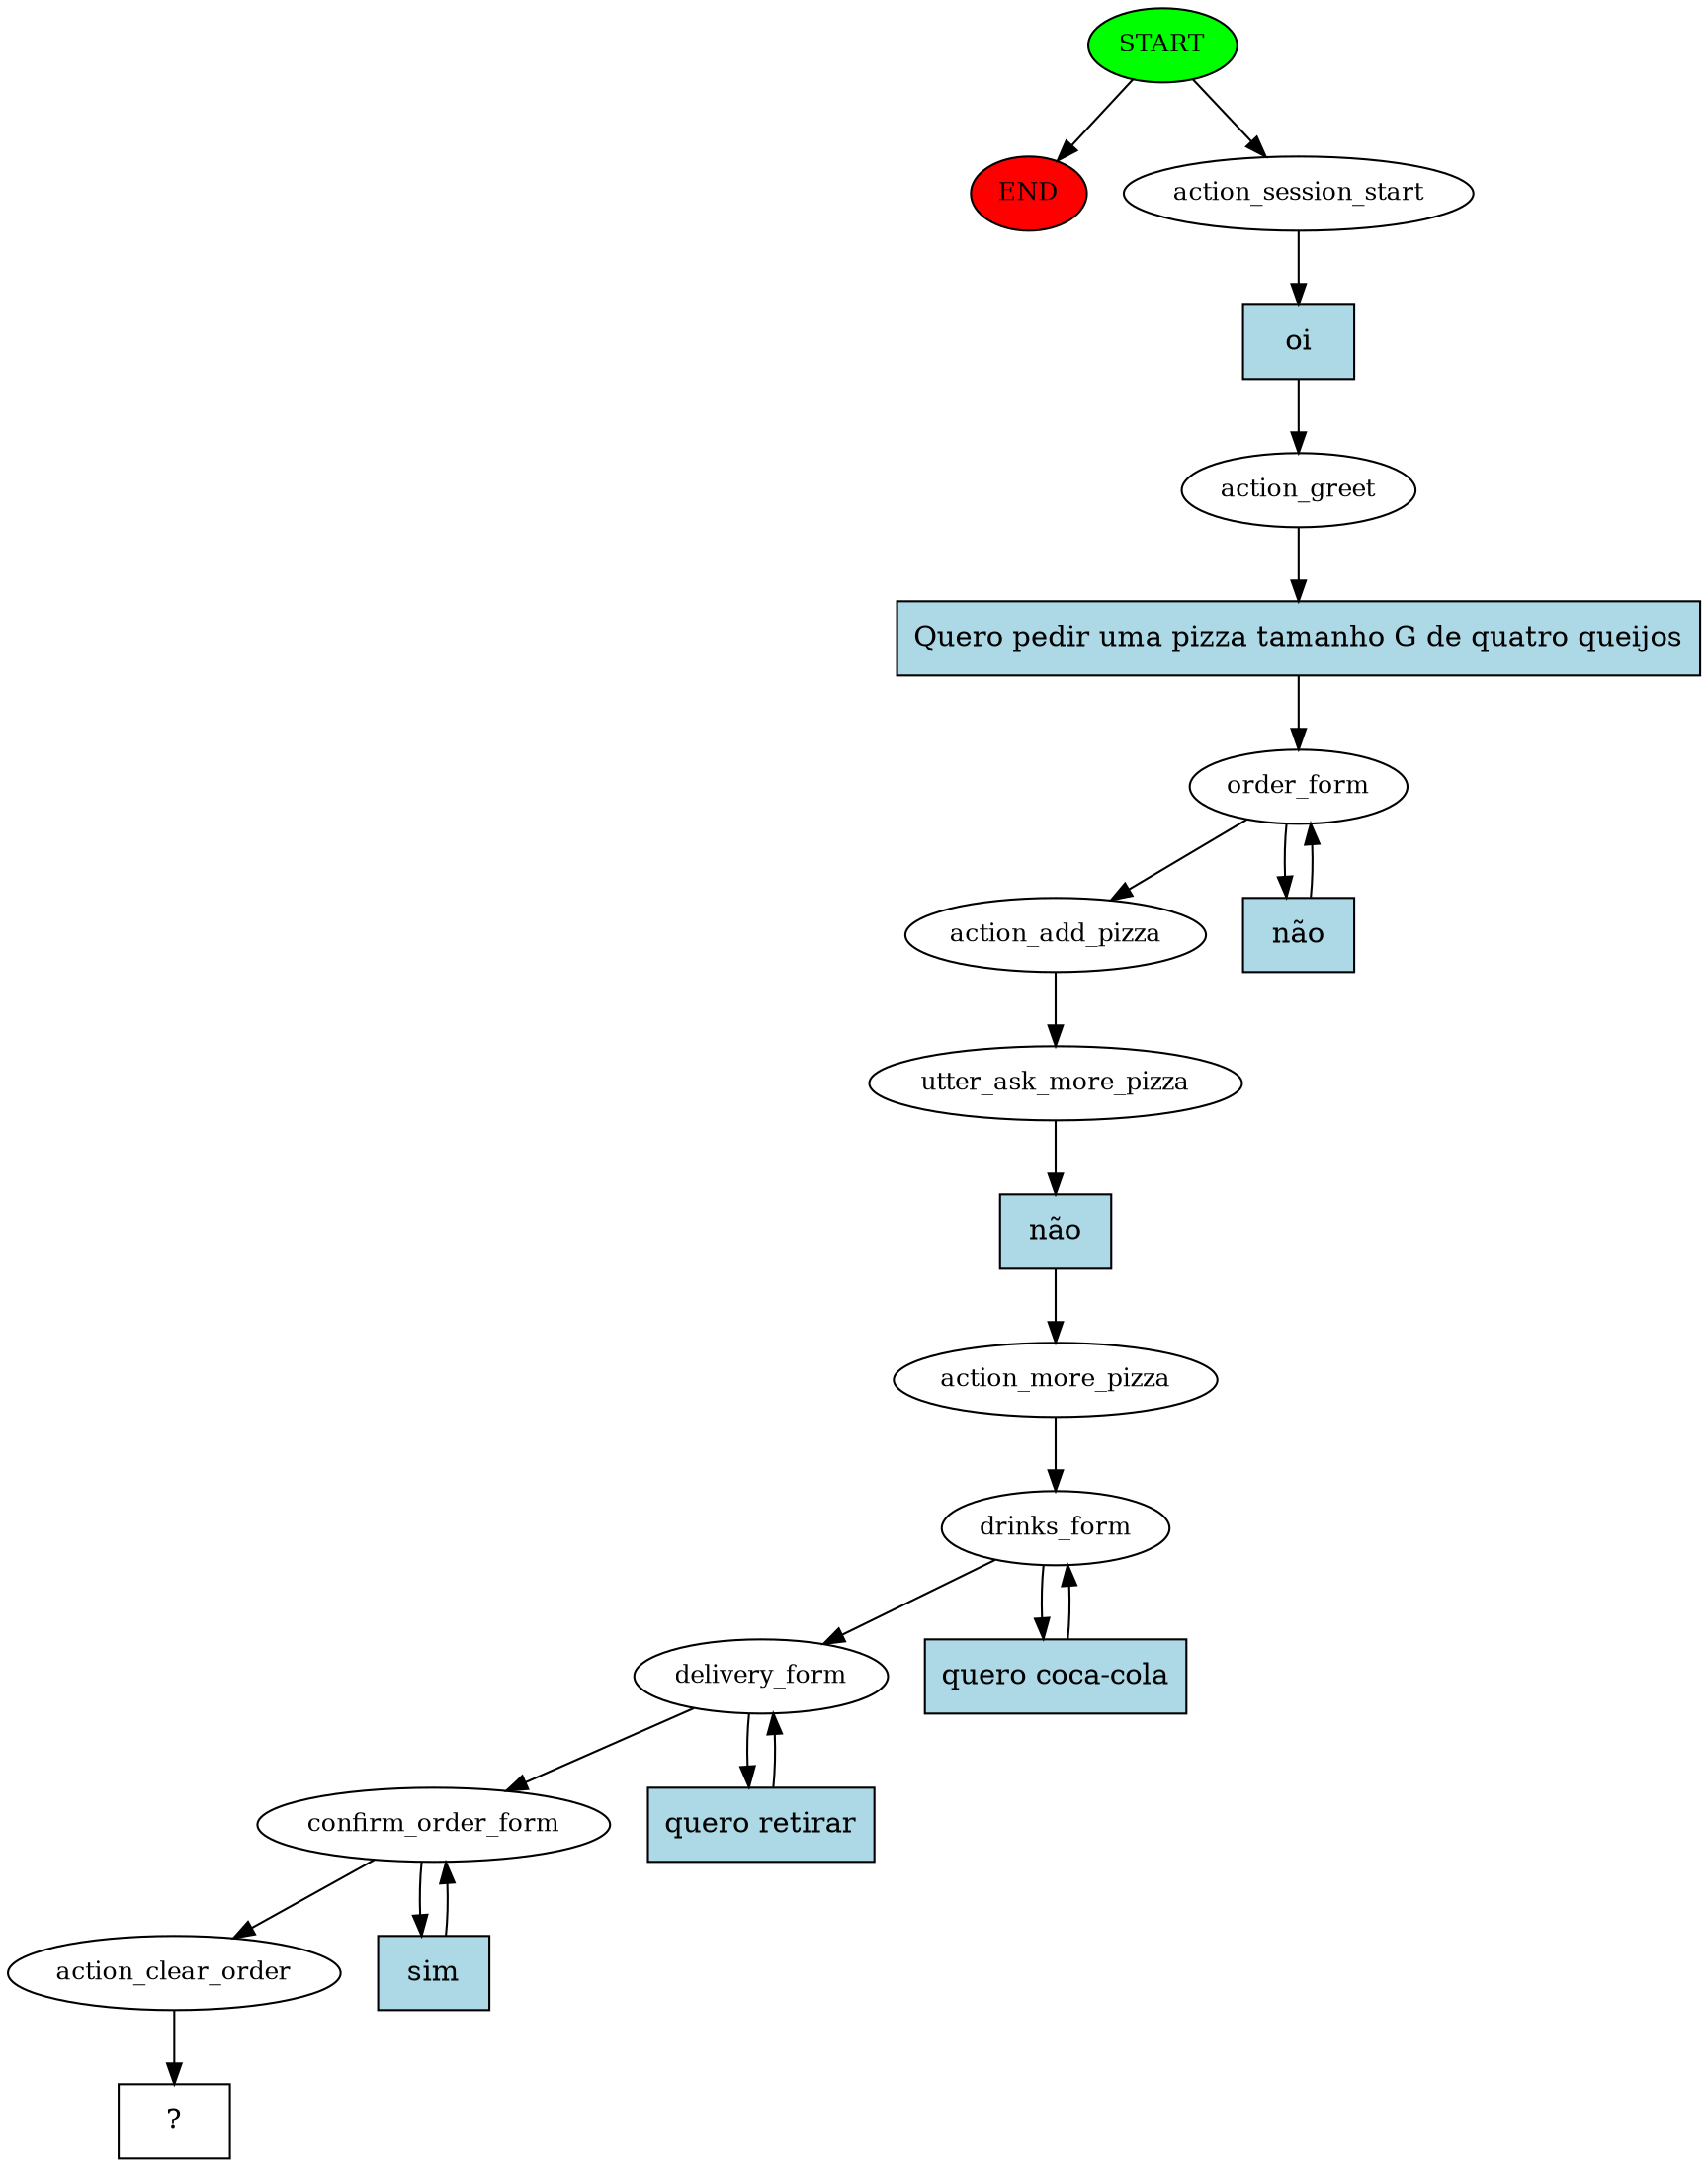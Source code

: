 digraph  {
0 [class="start active", fillcolor=green, fontsize=12, label=START, style=filled];
"-1" [class=end, fillcolor=red, fontsize=12, label=END, style=filled];
1 [class=active, fontsize=12, label=action_session_start];
2 [class=active, fontsize=12, label=action_greet];
3 [class=active, fontsize=12, label=order_form];
5 [class=active, fontsize=12, label=action_add_pizza];
6 [class=active, fontsize=12, label=utter_ask_more_pizza];
7 [class=active, fontsize=12, label=action_more_pizza];
8 [class=active, fontsize=12, label=drinks_form];
10 [class=active, fontsize=12, label=delivery_form];
12 [class=active, fontsize=12, label=confirm_order_form];
14 [class=active, fontsize=12, label=action_clear_order];
15 [class="intent dashed active", label="  ?  ", shape=rect];
16 [class="intent active", fillcolor=lightblue, label=oi, shape=rect, style=filled];
17 [class="intent active", fillcolor=lightblue, label="Quero pedir uma pizza tamanho G de quatro queijos", shape=rect, style=filled];
18 [class="intent active", fillcolor=lightblue, label="não", shape=rect, style=filled];
19 [class="intent active", fillcolor=lightblue, label="não", shape=rect, style=filled];
20 [class="intent active", fillcolor=lightblue, label="quero coca-cola", shape=rect, style=filled];
21 [class="intent active", fillcolor=lightblue, label="quero retirar", shape=rect, style=filled];
22 [class="intent active", fillcolor=lightblue, label=sim, shape=rect, style=filled];
0 -> "-1"  [class="", key=NONE, label=""];
0 -> 1  [class=active, key=NONE, label=""];
1 -> 16  [class=active, key=0];
2 -> 17  [class=active, key=0];
3 -> 5  [class=active, key=NONE, label=""];
3 -> 18  [class=active, key=0];
5 -> 6  [class=active, key=NONE, label=""];
6 -> 19  [class=active, key=0];
7 -> 8  [class=active, key=NONE, label=""];
8 -> 10  [class=active, key=NONE, label=""];
8 -> 20  [class=active, key=0];
10 -> 12  [class=active, key=NONE, label=""];
10 -> 21  [class=active, key=0];
12 -> 14  [class=active, key=NONE, label=""];
12 -> 22  [class=active, key=0];
14 -> 15  [class=active, key=NONE, label=""];
16 -> 2  [class=active, key=0];
17 -> 3  [class=active, key=0];
18 -> 3  [class=active, key=0];
19 -> 7  [class=active, key=0];
20 -> 8  [class=active, key=0];
21 -> 10  [class=active, key=0];
22 -> 12  [class=active, key=0];
}
